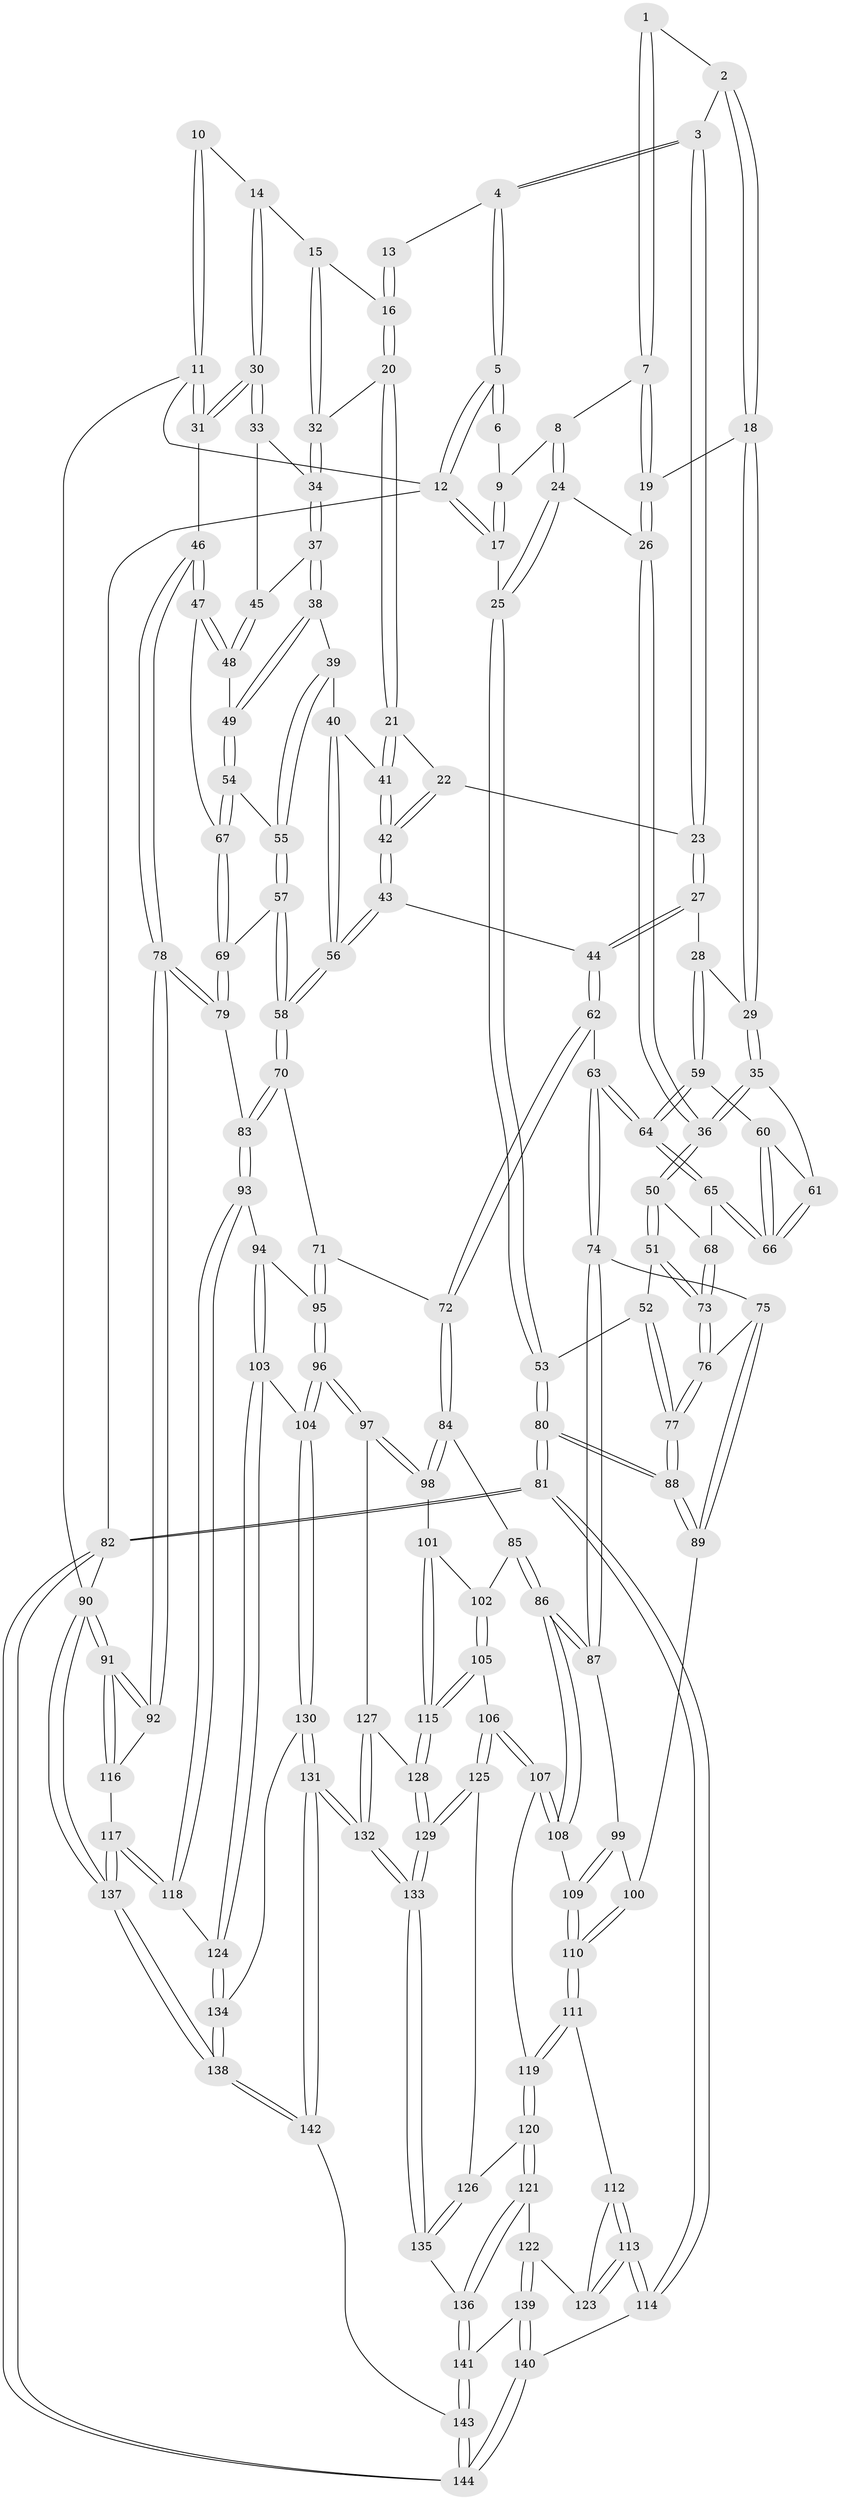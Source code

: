 // coarse degree distribution, {3: 0.18604651162790697, 4: 0.4186046511627907, 5: 0.3372093023255814, 6: 0.046511627906976744, 7: 0.011627906976744186}
// Generated by graph-tools (version 1.1) at 2025/42/03/06/25 10:42:30]
// undirected, 144 vertices, 357 edges
graph export_dot {
graph [start="1"]
  node [color=gray90,style=filled];
  1 [pos="+0.20561447477503003+0.07618714422487156"];
  2 [pos="+0.324907635284364+0.05083511241513283"];
  3 [pos="+0.4395567478238364+0"];
  4 [pos="+0.46810490843406055+0"];
  5 [pos="+0+0"];
  6 [pos="+0.11139411774855446+0.03185829890259167"];
  7 [pos="+0.17321692775019545+0.15411236779243262"];
  8 [pos="+0.1273979516442321+0.1585693911573062"];
  9 [pos="+0.10855234835305873+0.11845299710543923"];
  10 [pos="+0.8642918704353213+0"];
  11 [pos="+1+0"];
  12 [pos="+0+0"];
  13 [pos="+0.6653232138455+0"];
  14 [pos="+0.8826157481151221+0.18546346215073092"];
  15 [pos="+0.8495475874137418+0.19536258921696167"];
  16 [pos="+0.709550056389374+0.12002703705559795"];
  17 [pos="+0+0.19234899944499603"];
  18 [pos="+0.24485843723996545+0.22016780761677346"];
  19 [pos="+0.24189947425827102+0.22003385553990767"];
  20 [pos="+0.6728745911573022+0.2255810738536201"];
  21 [pos="+0.6691804437103359+0.23071842407071289"];
  22 [pos="+0.5640573125532614+0.23793880563608974"];
  23 [pos="+0.46276542080298805+0.17266028147053838"];
  24 [pos="+0.05196140255983968+0.2670006241823241"];
  25 [pos="+0+0.21471426779486588"];
  26 [pos="+0.10255593555398748+0.2997638688300121"];
  27 [pos="+0.38065291636298043+0.295445923972194"];
  28 [pos="+0.3443502804103627+0.3018721343941851"];
  29 [pos="+0.3145408764557244+0.28655686790358037"];
  30 [pos="+0.994479156266064+0.2358034173259062"];
  31 [pos="+1+0.24968460980801288"];
  32 [pos="+0.8157402575228644+0.25007962729954014"];
  33 [pos="+0.9141671078546072+0.2968046734063137"];
  34 [pos="+0.8147968087304298+0.2872120506864368"];
  35 [pos="+0.15186985490776242+0.35853983636669207"];
  36 [pos="+0.13008453936220726+0.35295776557530323"];
  37 [pos="+0.8000350077493189+0.3230452735822159"];
  38 [pos="+0.7864174240043874+0.34121747184063084"];
  39 [pos="+0.7620824154879451+0.34359163396144793"];
  40 [pos="+0.7078740668908624+0.334135529982239"];
  41 [pos="+0.6929298686387618+0.3089435758372007"];
  42 [pos="+0.5553525871754139+0.3545871209141565"];
  43 [pos="+0.5507846601340767+0.36709674370560563"];
  44 [pos="+0.45349878985392567+0.38738937706201665"];
  45 [pos="+0.8942551834641447+0.3302328514625274"];
  46 [pos="+1+0.40795497886521975"];
  47 [pos="+0.933376469005358+0.41345070926902683"];
  48 [pos="+0.8915341335169815+0.37295405754656596"];
  49 [pos="+0.8193696340264577+0.3800672027428889"];
  50 [pos="+0.11739109809361371+0.3892320542738876"];
  51 [pos="+0.0833687290760092+0.4481002640639156"];
  52 [pos="+0.07664486152766467+0.4501588364897914"];
  53 [pos="+0+0.35280977835030997"];
  54 [pos="+0.8237084440044756+0.42638631257625"];
  55 [pos="+0.7562340547675523+0.43029265503823305"];
  56 [pos="+0.6391316148610714+0.45954834734620303"];
  57 [pos="+0.7147829064241736+0.48796855987480076"];
  58 [pos="+0.6442912557962657+0.4979042885670916"];
  59 [pos="+0.33101327005100817+0.3272675178438649"];
  60 [pos="+0.29576079502134817+0.35284629860984107"];
  61 [pos="+0.1797436106122714+0.3771595110460241"];
  62 [pos="+0.43688558784240844+0.5103685125203886"];
  63 [pos="+0.30939245249012126+0.5245716733102733"];
  64 [pos="+0.3088615027735893+0.5230952036102877"];
  65 [pos="+0.23172096788662383+0.434259013660219"];
  66 [pos="+0.22981757599973665+0.4282642505736699"];
  67 [pos="+0.8470850880474132+0.4857777917986079"];
  68 [pos="+0.17907565394025496+0.46444886728133794"];
  69 [pos="+0.8407131700301144+0.5116688619004507"];
  70 [pos="+0.621771579227752+0.5429695027537498"];
  71 [pos="+0.6209397675727016+0.543671998607541"];
  72 [pos="+0.49674403013459023+0.5600671843749647"];
  73 [pos="+0.15085725962744348+0.5333605805212486"];
  74 [pos="+0.26956119337402884+0.5778660399091798"];
  75 [pos="+0.18366145324873934+0.5680716713227626"];
  76 [pos="+0.15908354704400773+0.5563487976463015"];
  77 [pos="+0+0.6341073285863925"];
  78 [pos="+1+0.6265577803282478"];
  79 [pos="+0.8885137191576595+0.6212109949871278"];
  80 [pos="+0+0.7178152571069764"];
  81 [pos="+0+0.7456719566450764"];
  82 [pos="+0+1"];
  83 [pos="+0.8409413982283833+0.6582334887548362"];
  84 [pos="+0.4869758062719673+0.5945625836836982"];
  85 [pos="+0.4152122009919313+0.6798119369048486"];
  86 [pos="+0.31816078966683187+0.6874395534208576"];
  87 [pos="+0.2735369245940263+0.596681237608594"];
  88 [pos="+0+0.6721760608258728"];
  89 [pos="+0.13560245378823754+0.6866781486415203"];
  90 [pos="+1+1"];
  91 [pos="+1+1"];
  92 [pos="+1+0.7424784212628485"];
  93 [pos="+0.8110701885475943+0.7134465204849307"];
  94 [pos="+0.6995777985035492+0.7005283470888358"];
  95 [pos="+0.6272457680965441+0.5966358722398255"];
  96 [pos="+0.5776977307174974+0.777416753109592"];
  97 [pos="+0.5663921067478218+0.7761168764430108"];
  98 [pos="+0.5562462766923348+0.7670612416121702"];
  99 [pos="+0.17018495072543724+0.7118032075159739"];
  100 [pos="+0.16756171837309927+0.7135158892446967"];
  101 [pos="+0.46455622745192215+0.739253554658954"];
  102 [pos="+0.4264657113049233+0.6996101438852667"];
  103 [pos="+0.6001390197945661+0.7751449938812349"];
  104 [pos="+0.5789796366930919+0.778161416753777"];
  105 [pos="+0.3894317968301294+0.8113836677099858"];
  106 [pos="+0.3523038723369741+0.7899378695439361"];
  107 [pos="+0.31300398648624117+0.7370423771249826"];
  108 [pos="+0.31259658542171437+0.7073016028563622"];
  109 [pos="+0.2958139363018649+0.7104183084635575"];
  110 [pos="+0.17136910400656508+0.7574270025020966"];
  111 [pos="+0.170654110790031+0.7626368597313415"];
  112 [pos="+0.16242720286342546+0.77218263988038"];
  113 [pos="+0+0.7787821964816202"];
  114 [pos="+0+0.7646154495951485"];
  115 [pos="+0.3984856589441905+0.8196334328308478"];
  116 [pos="+0.8623526335400364+0.8267292792171408"];
  117 [pos="+0.8125341901193703+0.8325700972351713"];
  118 [pos="+0.8049656096285093+0.8275761107085455"];
  119 [pos="+0.254775646754534+0.7936763246630888"];
  120 [pos="+0.2497847867232628+0.8496783457476147"];
  121 [pos="+0.1942376008950954+0.8794349859561787"];
  122 [pos="+0.17282486512733033+0.883753542134611"];
  123 [pos="+0.16434358474623784+0.869838966620092"];
  124 [pos="+0.7990852319590538+0.830354693562574"];
  125 [pos="+0.297473173854998+0.8606756446770908"];
  126 [pos="+0.2846251653061275+0.8659323411702106"];
  127 [pos="+0.5174935451821708+0.8159420416417796"];
  128 [pos="+0.39956676237515204+0.8216010773743255"];
  129 [pos="+0.3972713962092255+0.8857423920007712"];
  130 [pos="+0.6127012682728474+0.8947380765019701"];
  131 [pos="+0.4646180158963256+1"];
  132 [pos="+0.4451676915814104+1"];
  133 [pos="+0.4231411510746034+0.9827785117249184"];
  134 [pos="+0.7112840820043723+0.9232562983489138"];
  135 [pos="+0.30107694977380856+0.9324085150208882"];
  136 [pos="+0.27244551902886266+0.944267599962639"];
  137 [pos="+1+1"];
  138 [pos="+0.7331023155947616+1"];
  139 [pos="+0.14607299652265582+0.9505146487054089"];
  140 [pos="+0.1390669024516061+0.9620483372581701"];
  141 [pos="+0.26653434213832433+0.9518339601627047"];
  142 [pos="+0.47040420837797337+1"];
  143 [pos="+0.16894285973719475+1"];
  144 [pos="+0.1076065776583895+1"];
  1 -- 2;
  1 -- 7;
  1 -- 7;
  2 -- 3;
  2 -- 18;
  2 -- 18;
  3 -- 4;
  3 -- 4;
  3 -- 23;
  3 -- 23;
  4 -- 5;
  4 -- 5;
  4 -- 13;
  5 -- 6;
  5 -- 6;
  5 -- 12;
  5 -- 12;
  6 -- 9;
  7 -- 8;
  7 -- 19;
  7 -- 19;
  8 -- 9;
  8 -- 24;
  8 -- 24;
  9 -- 17;
  9 -- 17;
  10 -- 11;
  10 -- 11;
  10 -- 14;
  11 -- 12;
  11 -- 31;
  11 -- 31;
  11 -- 90;
  12 -- 17;
  12 -- 17;
  12 -- 82;
  13 -- 16;
  13 -- 16;
  14 -- 15;
  14 -- 30;
  14 -- 30;
  15 -- 16;
  15 -- 32;
  15 -- 32;
  16 -- 20;
  16 -- 20;
  17 -- 25;
  18 -- 19;
  18 -- 29;
  18 -- 29;
  19 -- 26;
  19 -- 26;
  20 -- 21;
  20 -- 21;
  20 -- 32;
  21 -- 22;
  21 -- 41;
  21 -- 41;
  22 -- 23;
  22 -- 42;
  22 -- 42;
  23 -- 27;
  23 -- 27;
  24 -- 25;
  24 -- 25;
  24 -- 26;
  25 -- 53;
  25 -- 53;
  26 -- 36;
  26 -- 36;
  27 -- 28;
  27 -- 44;
  27 -- 44;
  28 -- 29;
  28 -- 59;
  28 -- 59;
  29 -- 35;
  29 -- 35;
  30 -- 31;
  30 -- 31;
  30 -- 33;
  30 -- 33;
  31 -- 46;
  32 -- 34;
  32 -- 34;
  33 -- 34;
  33 -- 45;
  34 -- 37;
  34 -- 37;
  35 -- 36;
  35 -- 36;
  35 -- 61;
  36 -- 50;
  36 -- 50;
  37 -- 38;
  37 -- 38;
  37 -- 45;
  38 -- 39;
  38 -- 49;
  38 -- 49;
  39 -- 40;
  39 -- 55;
  39 -- 55;
  40 -- 41;
  40 -- 56;
  40 -- 56;
  41 -- 42;
  41 -- 42;
  42 -- 43;
  42 -- 43;
  43 -- 44;
  43 -- 56;
  43 -- 56;
  44 -- 62;
  44 -- 62;
  45 -- 48;
  45 -- 48;
  46 -- 47;
  46 -- 47;
  46 -- 78;
  46 -- 78;
  47 -- 48;
  47 -- 48;
  47 -- 67;
  48 -- 49;
  49 -- 54;
  49 -- 54;
  50 -- 51;
  50 -- 51;
  50 -- 68;
  51 -- 52;
  51 -- 73;
  51 -- 73;
  52 -- 53;
  52 -- 77;
  52 -- 77;
  53 -- 80;
  53 -- 80;
  54 -- 55;
  54 -- 67;
  54 -- 67;
  55 -- 57;
  55 -- 57;
  56 -- 58;
  56 -- 58;
  57 -- 58;
  57 -- 58;
  57 -- 69;
  58 -- 70;
  58 -- 70;
  59 -- 60;
  59 -- 64;
  59 -- 64;
  60 -- 61;
  60 -- 66;
  60 -- 66;
  61 -- 66;
  61 -- 66;
  62 -- 63;
  62 -- 72;
  62 -- 72;
  63 -- 64;
  63 -- 64;
  63 -- 74;
  63 -- 74;
  64 -- 65;
  64 -- 65;
  65 -- 66;
  65 -- 66;
  65 -- 68;
  67 -- 69;
  67 -- 69;
  68 -- 73;
  68 -- 73;
  69 -- 79;
  69 -- 79;
  70 -- 71;
  70 -- 83;
  70 -- 83;
  71 -- 72;
  71 -- 95;
  71 -- 95;
  72 -- 84;
  72 -- 84;
  73 -- 76;
  73 -- 76;
  74 -- 75;
  74 -- 87;
  74 -- 87;
  75 -- 76;
  75 -- 89;
  75 -- 89;
  76 -- 77;
  76 -- 77;
  77 -- 88;
  77 -- 88;
  78 -- 79;
  78 -- 79;
  78 -- 92;
  78 -- 92;
  79 -- 83;
  80 -- 81;
  80 -- 81;
  80 -- 88;
  80 -- 88;
  81 -- 82;
  81 -- 82;
  81 -- 114;
  81 -- 114;
  82 -- 144;
  82 -- 144;
  82 -- 90;
  83 -- 93;
  83 -- 93;
  84 -- 85;
  84 -- 98;
  84 -- 98;
  85 -- 86;
  85 -- 86;
  85 -- 102;
  86 -- 87;
  86 -- 87;
  86 -- 108;
  86 -- 108;
  87 -- 99;
  88 -- 89;
  88 -- 89;
  89 -- 100;
  90 -- 91;
  90 -- 91;
  90 -- 137;
  90 -- 137;
  91 -- 92;
  91 -- 92;
  91 -- 116;
  91 -- 116;
  92 -- 116;
  93 -- 94;
  93 -- 118;
  93 -- 118;
  94 -- 95;
  94 -- 103;
  94 -- 103;
  95 -- 96;
  95 -- 96;
  96 -- 97;
  96 -- 97;
  96 -- 104;
  96 -- 104;
  97 -- 98;
  97 -- 98;
  97 -- 127;
  98 -- 101;
  99 -- 100;
  99 -- 109;
  99 -- 109;
  100 -- 110;
  100 -- 110;
  101 -- 102;
  101 -- 115;
  101 -- 115;
  102 -- 105;
  102 -- 105;
  103 -- 104;
  103 -- 124;
  103 -- 124;
  104 -- 130;
  104 -- 130;
  105 -- 106;
  105 -- 115;
  105 -- 115;
  106 -- 107;
  106 -- 107;
  106 -- 125;
  106 -- 125;
  107 -- 108;
  107 -- 108;
  107 -- 119;
  108 -- 109;
  109 -- 110;
  109 -- 110;
  110 -- 111;
  110 -- 111;
  111 -- 112;
  111 -- 119;
  111 -- 119;
  112 -- 113;
  112 -- 113;
  112 -- 123;
  113 -- 114;
  113 -- 114;
  113 -- 123;
  113 -- 123;
  114 -- 140;
  115 -- 128;
  115 -- 128;
  116 -- 117;
  117 -- 118;
  117 -- 118;
  117 -- 137;
  117 -- 137;
  118 -- 124;
  119 -- 120;
  119 -- 120;
  120 -- 121;
  120 -- 121;
  120 -- 126;
  121 -- 122;
  121 -- 136;
  121 -- 136;
  122 -- 123;
  122 -- 139;
  122 -- 139;
  124 -- 134;
  124 -- 134;
  125 -- 126;
  125 -- 129;
  125 -- 129;
  126 -- 135;
  126 -- 135;
  127 -- 128;
  127 -- 132;
  127 -- 132;
  128 -- 129;
  128 -- 129;
  129 -- 133;
  129 -- 133;
  130 -- 131;
  130 -- 131;
  130 -- 134;
  131 -- 132;
  131 -- 132;
  131 -- 142;
  131 -- 142;
  132 -- 133;
  132 -- 133;
  133 -- 135;
  133 -- 135;
  134 -- 138;
  134 -- 138;
  135 -- 136;
  136 -- 141;
  136 -- 141;
  137 -- 138;
  137 -- 138;
  138 -- 142;
  138 -- 142;
  139 -- 140;
  139 -- 140;
  139 -- 141;
  140 -- 144;
  140 -- 144;
  141 -- 143;
  141 -- 143;
  142 -- 143;
  143 -- 144;
  143 -- 144;
}
